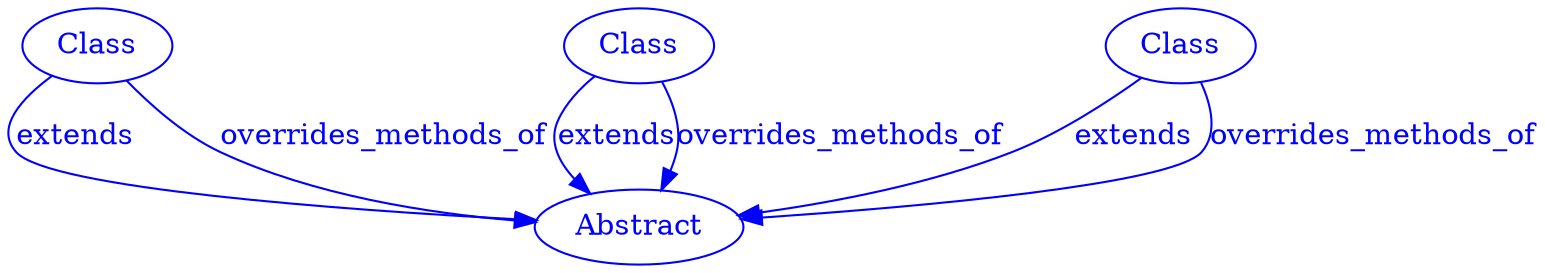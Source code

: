 digraph SubdueGraph {
  11 [label="Abstract",color=blue,fontcolor=blue];
  37 [label="Class",color=blue,fontcolor=blue];
  58 [label="Class",color=blue,fontcolor=blue];
  59 [label="Class",color=blue,fontcolor=blue];
  37 -> 11 [label="extends",color=blue,fontcolor=blue];
  58 -> 11 [label="extends",color=blue,fontcolor=blue];
  59 -> 11 [label="extends",color=blue,fontcolor=blue];
  37 -> 11 [label="overrides_methods_of",color=blue,fontcolor=blue];
  58 -> 11 [label="overrides_methods_of",color=blue,fontcolor=blue];
  59 -> 11 [label="overrides_methods_of",color=blue,fontcolor=blue];
}
